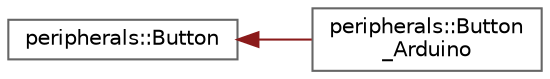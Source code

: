 digraph "Graphical Class Hierarchy"
{
 // LATEX_PDF_SIZE
  bgcolor="transparent";
  edge [fontname=Helvetica,fontsize=10,labelfontname=Helvetica,labelfontsize=10];
  node [fontname=Helvetica,fontsize=10,shape=box,height=0.2,width=0.4];
  rankdir="LR";
  Node0 [id="Node000000",label="peripherals::Button",height=0.2,width=0.4,color="grey40", fillcolor="white", style="filled",URL="$classperipherals_1_1_button.html",tooltip=" "];
  Node0 -> Node1 [id="edge550_Node000000_Node000001",dir="back",color="firebrick4",style="solid",tooltip=" "];
  Node1 [id="Node000001",label="peripherals::Button\l_Arduino",height=0.2,width=0.4,color="grey40", fillcolor="white", style="filled",URL="$classperipherals_1_1_button___arduino.html",tooltip=" "];
}
